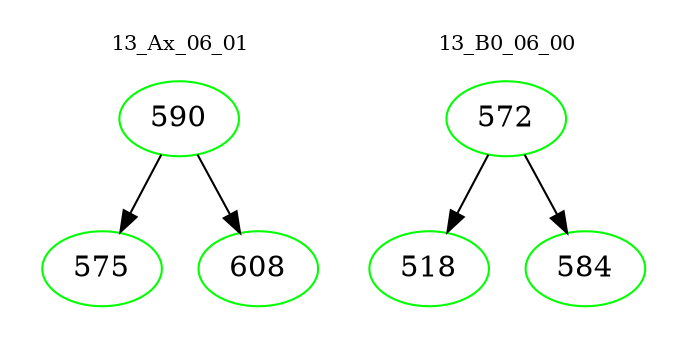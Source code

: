 digraph{
subgraph cluster_0 {
color = white
label = "13_Ax_06_01";
fontsize=10;
T0_590 [label="590", color="green"]
T0_590 -> T0_575 [color="black"]
T0_575 [label="575", color="green"]
T0_590 -> T0_608 [color="black"]
T0_608 [label="608", color="green"]
}
subgraph cluster_1 {
color = white
label = "13_B0_06_00";
fontsize=10;
T1_572 [label="572", color="green"]
T1_572 -> T1_518 [color="black"]
T1_518 [label="518", color="green"]
T1_572 -> T1_584 [color="black"]
T1_584 [label="584", color="green"]
}
}
